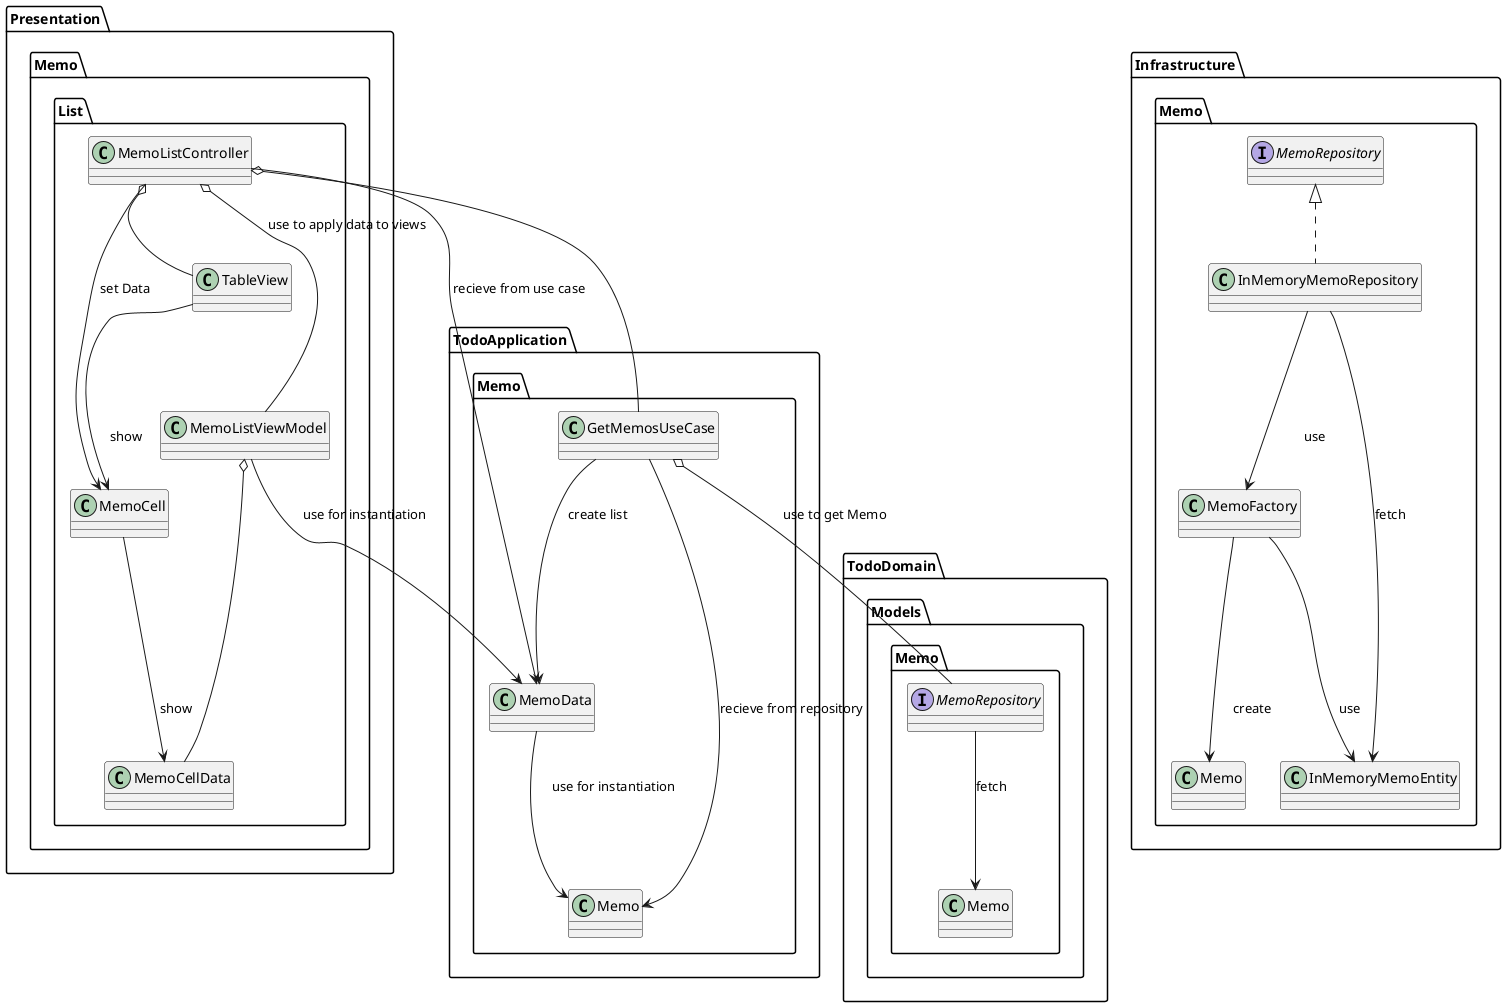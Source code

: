 @startuml

package TodoDomain.Models.Memo {
    class Memo
    interface MemoRepository

    MemoRepository --> Memo : fetch
}

package TodoApplication.Memo {
    class GetMemosUseCase
    class MemoData

    GetMemosUseCase --> MemoData : create list
    MemoData --> Memo : use for instantiation

    GetMemosUseCase o-- MemoRepository : use to get Memo
    GetMemosUseCase --> Memo : recieve from repository
}

package Presentation.Memo {
    package List {
        class MemoListController
        class MemoListViewModel
        class MemoCell
        class MemoCellData
        class TableView

        MemoListViewModel o-- MemoCellData
        MemoListViewModel --> MemoData : use for instantiation

        TableView --> MemoCell : show
        MemoCell --> MemoCellData : show

        MemoListController o-- MemoListViewModel : use to apply data to views
        MemoListController o-- TableView
        MemoListController --> MemoCell : set Data

        MemoListController o-- GetMemosUseCase
        MemoListController --> MemoData : recieve from use case
    }
}
package Infrastructure.Memo {
    class InMemoryMemoRepository implements MemoRepository
    class MemoFactory
    class InMemoryMemoEntity

    InMemoryMemoRepository --> InMemoryMemoEntity : fetch
    InMemoryMemoRepository --> MemoFactory : use
    MemoFactory --> InMemoryMemoEntity : use
    MemoFactory --> Memo : create
}

@enduml
